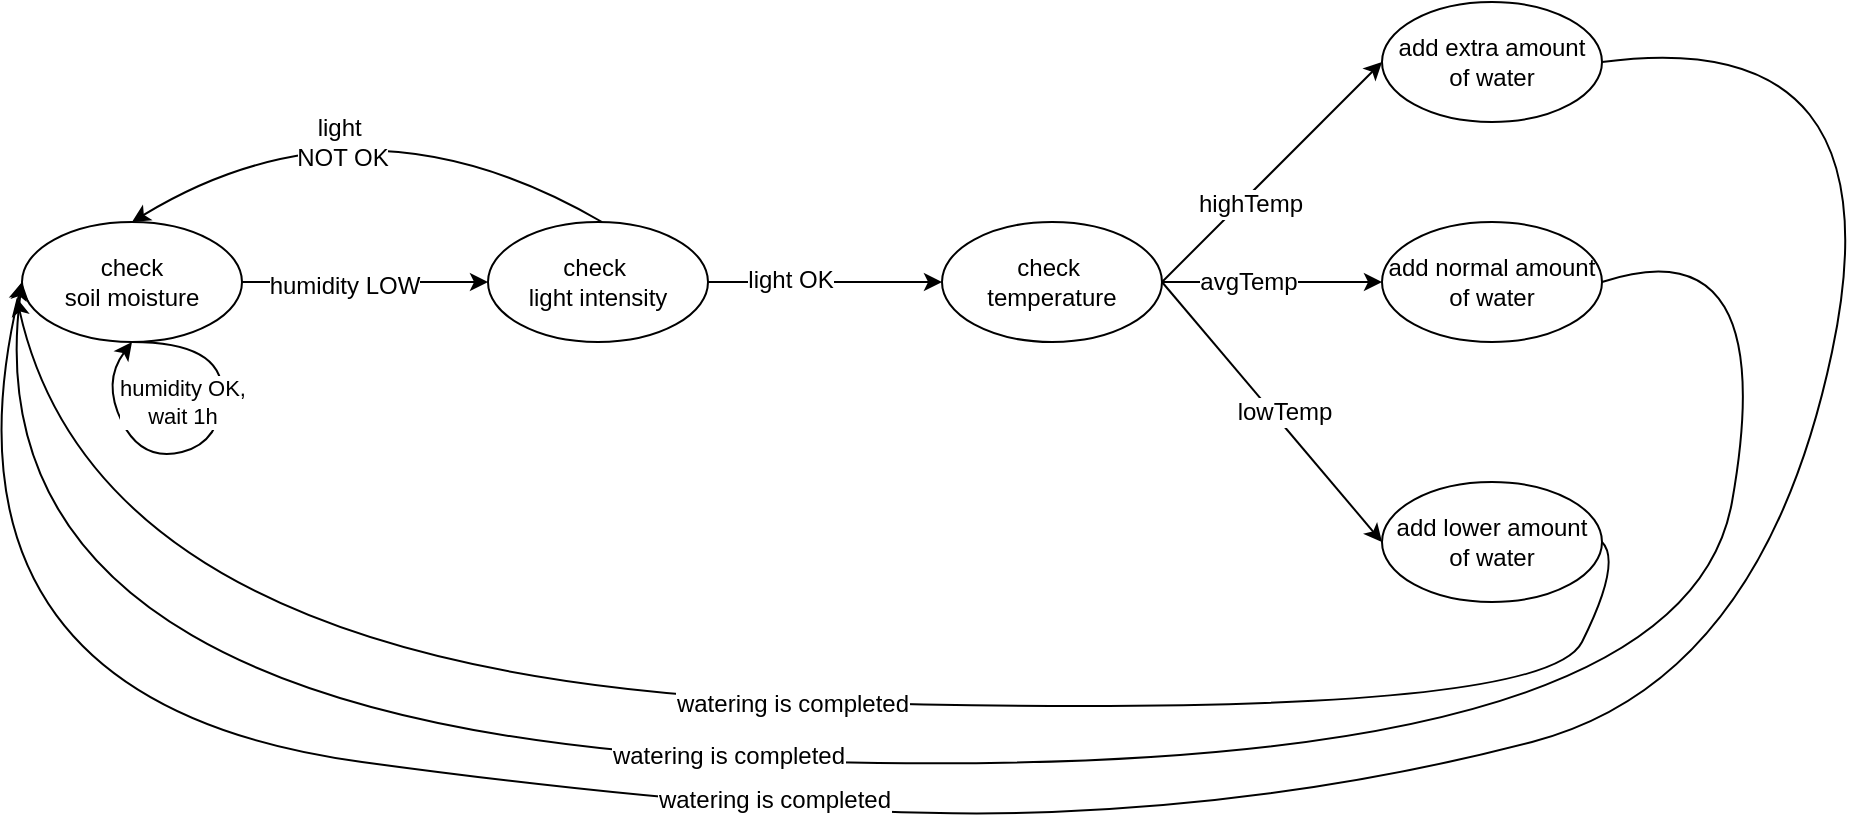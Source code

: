 <mxfile version="12.2.0" type="device" pages="1"><diagram id="qtWHoLHNgnzpNprzm-92" name="Page-1"><mxGraphModel dx="768" dy="423" grid="1" gridSize="10" guides="1" tooltips="1" connect="1" arrows="1" fold="1" page="1" pageScale="1" pageWidth="827" pageHeight="1169" math="0" shadow="0"><root><mxCell id="0"/><mxCell id="1" parent="0"/><mxCell id="IPivjmS3qfMFl_linSXh-1" value="check &lt;br&gt;soil moisture" style="ellipse;whiteSpace=wrap;html=1;" vertex="1" parent="1"><mxGeometry x="70" y="170" width="110" height="60" as="geometry"/></mxCell><mxCell id="IPivjmS3qfMFl_linSXh-2" value="check&amp;nbsp;&lt;br&gt;light intensity" style="ellipse;whiteSpace=wrap;html=1;" vertex="1" parent="1"><mxGeometry x="303" y="170" width="110" height="60" as="geometry"/></mxCell><mxCell id="IPivjmS3qfMFl_linSXh-3" value="check&amp;nbsp;&lt;br&gt;temperature" style="ellipse;whiteSpace=wrap;html=1;" vertex="1" parent="1"><mxGeometry x="530" y="170" width="110" height="60" as="geometry"/></mxCell><mxCell id="IPivjmS3qfMFl_linSXh-5" value="add lower amount of water" style="ellipse;whiteSpace=wrap;html=1;" vertex="1" parent="1"><mxGeometry x="750" y="300" width="110" height="60" as="geometry"/></mxCell><mxCell id="IPivjmS3qfMFl_linSXh-6" value="add normal amount of water" style="ellipse;whiteSpace=wrap;html=1;" vertex="1" parent="1"><mxGeometry x="750" y="170" width="110" height="60" as="geometry"/></mxCell><mxCell id="IPivjmS3qfMFl_linSXh-7" value="add extra amount &lt;br&gt;of water" style="ellipse;whiteSpace=wrap;html=1;" vertex="1" parent="1"><mxGeometry x="750" y="60" width="110" height="60" as="geometry"/></mxCell><mxCell id="IPivjmS3qfMFl_linSXh-8" value="" style="endArrow=classic;html=1;entryX=0;entryY=0.5;entryDx=0;entryDy=0;exitX=1;exitY=0.5;exitDx=0;exitDy=0;" edge="1" parent="1" source="IPivjmS3qfMFl_linSXh-3" target="IPivjmS3qfMFl_linSXh-7"><mxGeometry width="50" height="50" relative="1" as="geometry"><mxPoint x="660" y="180" as="sourcePoint"/><mxPoint x="710" y="130" as="targetPoint"/></mxGeometry></mxCell><mxCell id="IPivjmS3qfMFl_linSXh-11" value="highTemp" style="text;html=1;resizable=0;points=[];align=center;verticalAlign=middle;labelBackgroundColor=#ffffff;" vertex="1" connectable="0" parent="IPivjmS3qfMFl_linSXh-8"><mxGeometry x="-0.242" y="-3" relative="1" as="geometry"><mxPoint as="offset"/></mxGeometry></mxCell><mxCell id="IPivjmS3qfMFl_linSXh-9" value="" style="endArrow=classic;html=1;exitX=1;exitY=0.5;exitDx=0;exitDy=0;entryX=0;entryY=0.5;entryDx=0;entryDy=0;" edge="1" parent="1" source="IPivjmS3qfMFl_linSXh-3" target="IPivjmS3qfMFl_linSXh-6"><mxGeometry width="50" height="50" relative="1" as="geometry"><mxPoint x="700" y="270" as="sourcePoint"/><mxPoint x="750" y="220" as="targetPoint"/></mxGeometry></mxCell><mxCell id="IPivjmS3qfMFl_linSXh-13" value="avgTemp" style="text;html=1;resizable=0;points=[];align=center;verticalAlign=middle;labelBackgroundColor=#ffffff;" vertex="1" connectable="0" parent="IPivjmS3qfMFl_linSXh-9"><mxGeometry x="-0.229" relative="1" as="geometry"><mxPoint as="offset"/></mxGeometry></mxCell><mxCell id="IPivjmS3qfMFl_linSXh-10" value="" style="endArrow=classic;html=1;entryX=0;entryY=0.5;entryDx=0;entryDy=0;exitX=1;exitY=0.5;exitDx=0;exitDy=0;" edge="1" parent="1" source="IPivjmS3qfMFl_linSXh-3" target="IPivjmS3qfMFl_linSXh-5"><mxGeometry width="50" height="50" relative="1" as="geometry"><mxPoint x="650" y="310" as="sourcePoint"/><mxPoint x="700" y="260" as="targetPoint"/></mxGeometry></mxCell><mxCell id="IPivjmS3qfMFl_linSXh-12" value="lowTemp" style="text;html=1;resizable=0;points=[];align=center;verticalAlign=middle;labelBackgroundColor=#ffffff;" vertex="1" connectable="0" parent="IPivjmS3qfMFl_linSXh-10"><mxGeometry x="-0.172" y="1" relative="1" as="geometry"><mxPoint x="14" y="11.5" as="offset"/></mxGeometry></mxCell><mxCell id="IPivjmS3qfMFl_linSXh-14" value="" style="endArrow=classic;html=1;exitX=1;exitY=0.5;exitDx=0;exitDy=0;" edge="1" parent="1" source="IPivjmS3qfMFl_linSXh-2" target="IPivjmS3qfMFl_linSXh-3"><mxGeometry width="50" height="50" relative="1" as="geometry"><mxPoint x="440" y="220" as="sourcePoint"/><mxPoint x="490" y="170" as="targetPoint"/></mxGeometry></mxCell><mxCell id="IPivjmS3qfMFl_linSXh-15" value="light OK" style="text;html=1;resizable=0;points=[];align=center;verticalAlign=middle;labelBackgroundColor=#ffffff;" vertex="1" connectable="0" parent="IPivjmS3qfMFl_linSXh-14"><mxGeometry x="-0.31" y="1" relative="1" as="geometry"><mxPoint as="offset"/></mxGeometry></mxCell><mxCell id="IPivjmS3qfMFl_linSXh-17" value="" style="curved=1;endArrow=classic;html=1;entryX=0.5;entryY=0;entryDx=0;entryDy=0;" edge="1" parent="1" target="IPivjmS3qfMFl_linSXh-1"><mxGeometry width="50" height="50" relative="1" as="geometry"><mxPoint x="360" y="170" as="sourcePoint"/><mxPoint x="370" y="110" as="targetPoint"/><Array as="points"><mxPoint x="240" y="100"/></Array></mxGeometry></mxCell><mxCell id="IPivjmS3qfMFl_linSXh-18" value="light&amp;nbsp;&lt;br&gt;NOT OK" style="text;html=1;resizable=0;points=[];align=center;verticalAlign=middle;labelBackgroundColor=#ffffff;" vertex="1" connectable="0" parent="IPivjmS3qfMFl_linSXh-17"><mxGeometry x="-0.007" y="16" relative="1" as="geometry"><mxPoint x="-4.5" y="14.5" as="offset"/></mxGeometry></mxCell><mxCell id="IPivjmS3qfMFl_linSXh-19" value="" style="endArrow=classic;html=1;entryX=0;entryY=0.5;entryDx=0;entryDy=0;exitX=1;exitY=0.5;exitDx=0;exitDy=0;" edge="1" parent="1" source="IPivjmS3qfMFl_linSXh-1" target="IPivjmS3qfMFl_linSXh-2"><mxGeometry width="50" height="50" relative="1" as="geometry"><mxPoint x="110" y="390" as="sourcePoint"/><mxPoint x="160" y="340" as="targetPoint"/></mxGeometry></mxCell><mxCell id="IPivjmS3qfMFl_linSXh-20" value="humidity LOW" style="text;html=1;resizable=0;points=[];align=center;verticalAlign=middle;labelBackgroundColor=#ffffff;" vertex="1" connectable="0" parent="IPivjmS3qfMFl_linSXh-19"><mxGeometry x="-0.182" y="-2" relative="1" as="geometry"><mxPoint as="offset"/></mxGeometry></mxCell><mxCell id="IPivjmS3qfMFl_linSXh-21" value="humidity OK,&lt;br&gt;wait 1h" style="curved=1;endArrow=classic;html=1;exitX=0.5;exitY=1;exitDx=0;exitDy=0;entryX=0.5;entryY=1;entryDx=0;entryDy=0;" edge="1" parent="1" source="IPivjmS3qfMFl_linSXh-1" target="IPivjmS3qfMFl_linSXh-1"><mxGeometry x="-0.272" y="-20" width="50" height="50" relative="1" as="geometry"><mxPoint x="90" y="380" as="sourcePoint"/><mxPoint x="140" y="330" as="targetPoint"/><Array as="points"><mxPoint x="170" y="230"/><mxPoint x="170" y="280"/><mxPoint x="130" y="290"/><mxPoint x="110" y="250"/></Array><mxPoint as="offset"/></mxGeometry></mxCell><mxCell id="IPivjmS3qfMFl_linSXh-24" value="" style="curved=1;endArrow=classic;html=1;exitX=1;exitY=0.5;exitDx=0;exitDy=0;entryX=0;entryY=0.5;entryDx=0;entryDy=0;" edge="1" parent="1" source="IPivjmS3qfMFl_linSXh-7" target="IPivjmS3qfMFl_linSXh-1"><mxGeometry width="50" height="50" relative="1" as="geometry"><mxPoint x="940" y="140" as="sourcePoint"/><mxPoint x="100" y="430" as="targetPoint"/><Array as="points"><mxPoint x="1010" y="70"/><mxPoint x="940" y="400"/><mxPoint x="710" y="460"/><mxPoint x="460" y="470"/><mxPoint x="20" y="410"/></Array></mxGeometry></mxCell><mxCell id="IPivjmS3qfMFl_linSXh-30" value="watering is completed" style="text;html=1;resizable=0;points=[];align=center;verticalAlign=middle;labelBackgroundColor=#ffffff;" vertex="1" connectable="0" parent="IPivjmS3qfMFl_linSXh-24"><mxGeometry x="0.213" y="-9" relative="1" as="geometry"><mxPoint as="offset"/></mxGeometry></mxCell><mxCell id="IPivjmS3qfMFl_linSXh-25" value="" style="curved=1;endArrow=classic;html=1;exitX=1;exitY=0.5;exitDx=0;exitDy=0;entryX=-0.024;entryY=0.633;entryDx=0;entryDy=0;entryPerimeter=0;" edge="1" parent="1" source="IPivjmS3qfMFl_linSXh-5" target="IPivjmS3qfMFl_linSXh-1"><mxGeometry width="50" height="50" relative="1" as="geometry"><mxPoint x="870" y="100" as="sourcePoint"/><mxPoint x="290" y="350" as="targetPoint"/><Array as="points"><mxPoint x="870" y="340"/><mxPoint x="830" y="420"/><mxPoint x="110" y="400"/></Array></mxGeometry></mxCell><mxCell id="IPivjmS3qfMFl_linSXh-28" value="watering is completed" style="text;html=1;resizable=0;points=[];align=center;verticalAlign=middle;labelBackgroundColor=#ffffff;" vertex="1" connectable="0" parent="IPivjmS3qfMFl_linSXh-25"><mxGeometry x="-0.061" y="1" relative="1" as="geometry"><mxPoint as="offset"/></mxGeometry></mxCell><mxCell id="IPivjmS3qfMFl_linSXh-26" value="" style="curved=1;endArrow=classic;html=1;exitX=1;exitY=0.5;exitDx=0;exitDy=0;entryX=0;entryY=0.5;entryDx=0;entryDy=0;" edge="1" parent="1" source="IPivjmS3qfMFl_linSXh-6" target="IPivjmS3qfMFl_linSXh-1"><mxGeometry width="50" height="50" relative="1" as="geometry"><mxPoint x="880" y="110" as="sourcePoint"/><mxPoint x="250" y="360" as="targetPoint"/><Array as="points"><mxPoint x="950" y="170"/><mxPoint x="900" y="450"/><mxPoint x="40" y="430"/></Array></mxGeometry></mxCell><mxCell id="IPivjmS3qfMFl_linSXh-29" value="watering is completed" style="text;html=1;resizable=0;points=[];align=center;verticalAlign=middle;labelBackgroundColor=#ffffff;" vertex="1" connectable="0" parent="IPivjmS3qfMFl_linSXh-26"><mxGeometry x="0.164" y="-2" relative="1" as="geometry"><mxPoint as="offset"/></mxGeometry></mxCell></root></mxGraphModel></diagram></mxfile>